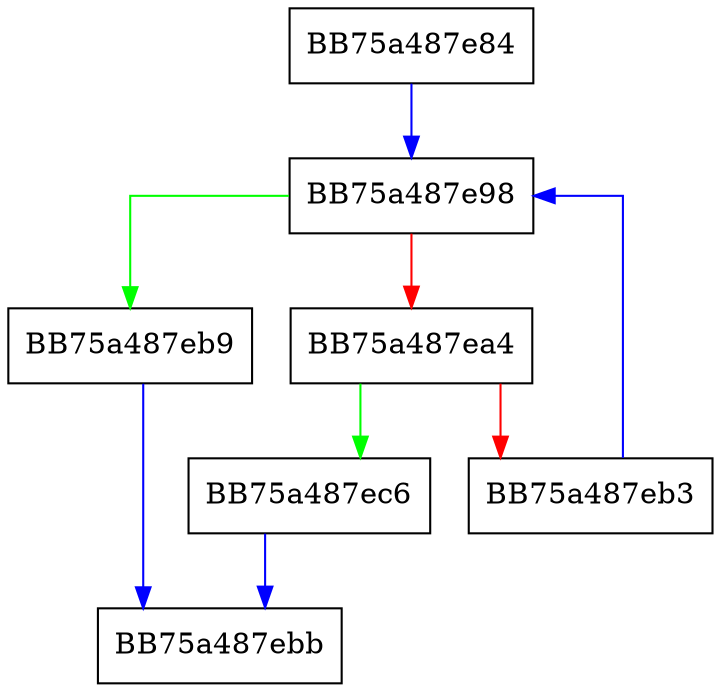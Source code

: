 digraph IsOptInKernelModule {
  node [shape="box"];
  graph [splines=ortho];
  BB75a487e84 -> BB75a487e98 [color="blue"];
  BB75a487e98 -> BB75a487eb9 [color="green"];
  BB75a487e98 -> BB75a487ea4 [color="red"];
  BB75a487ea4 -> BB75a487ec6 [color="green"];
  BB75a487ea4 -> BB75a487eb3 [color="red"];
  BB75a487eb3 -> BB75a487e98 [color="blue"];
  BB75a487eb9 -> BB75a487ebb [color="blue"];
  BB75a487ec6 -> BB75a487ebb [color="blue"];
}